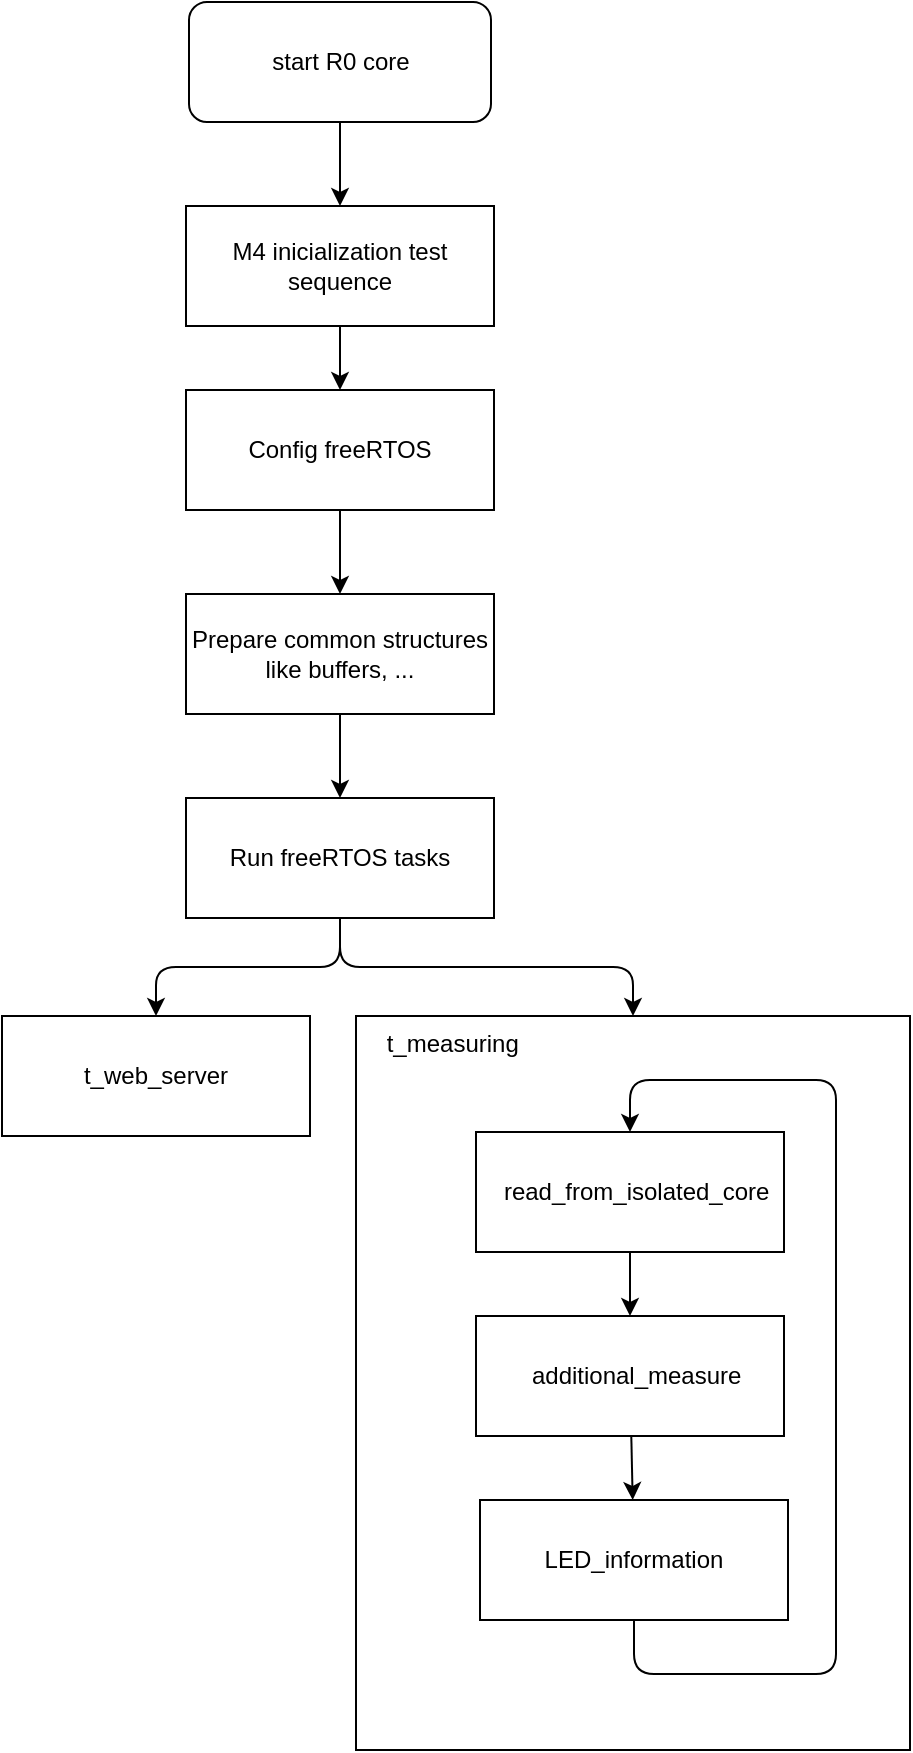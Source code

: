 <mxfile scale="3" border="0">
    <diagram id="LzTGRrPrDBO6Tm46XuKC" name="Page-1">
        <mxGraphModel dx="4593" dy="2339" grid="0" gridSize="10" guides="1" tooltips="1" connect="1" arrows="1" fold="1" page="0" pageScale="1" pageWidth="1600" pageHeight="1200" math="0" shadow="0">
            <root>
                <mxCell id="0"/>
                <mxCell id="1" parent="0"/>
                <mxCell id="289" value="&lt;span style=&quot;color: rgb(0, 0, 0);&quot;&gt;&amp;nbsp;&amp;nbsp;&lt;/span&gt;&lt;span style=&quot;color: rgb(0, 0, 0);&quot;&gt;&amp;nbsp; t_measuring&lt;/span&gt;" style="rounded=0;whiteSpace=wrap;html=1;align=left;verticalAlign=top;" parent="1" vertex="1">
                    <mxGeometry x="-3017" y="-691" width="277" height="367" as="geometry"/>
                </mxCell>
                <mxCell id="297" style="edgeStyle=orthogonalEdgeStyle;html=1;exitX=0.5;exitY=1;exitDx=0;exitDy=0;entryX=0.5;entryY=0;entryDx=0;entryDy=0;" parent="1" source="231" target="290" edge="1">
                    <mxGeometry relative="1" as="geometry">
                        <Array as="points">
                            <mxPoint x="-2878" y="-362"/>
                            <mxPoint x="-2777" y="-362"/>
                            <mxPoint x="-2777" y="-659"/>
                            <mxPoint x="-2880" y="-659"/>
                        </Array>
                    </mxGeometry>
                </mxCell>
                <mxCell id="231" value="LED_information" style="rounded=0;whiteSpace=wrap;html=1;" parent="1" vertex="1">
                    <mxGeometry x="-2955" y="-449" width="154" height="60" as="geometry"/>
                </mxCell>
                <mxCell id="254" style="edgeStyle=none;html=1;exitX=0.5;exitY=1;exitDx=0;exitDy=0;entryX=0.5;entryY=0;entryDx=0;entryDy=0;" parent="1" source="250" target="299" edge="1">
                    <mxGeometry relative="1" as="geometry"/>
                </mxCell>
                <mxCell id="250" value="start R0 core" style="rounded=1;whiteSpace=wrap;html=1;" parent="1" vertex="1">
                    <mxGeometry x="-3100.5" y="-1198" width="151" height="60" as="geometry"/>
                </mxCell>
                <mxCell id="255" style="edgeStyle=none;html=1;exitX=0.5;exitY=1;exitDx=0;exitDy=0;" parent="1" source="251" target="253" edge="1">
                    <mxGeometry relative="1" as="geometry"/>
                </mxCell>
                <mxCell id="251" value="Config freeRTOS" style="rounded=0;whiteSpace=wrap;html=1;" parent="1" vertex="1">
                    <mxGeometry x="-3102" y="-1004" width="154" height="60" as="geometry"/>
                </mxCell>
                <mxCell id="291" style="edgeStyle=orthogonalEdgeStyle;html=1;exitX=0.5;exitY=1;exitDx=0;exitDy=0;entryX=0.5;entryY=0;entryDx=0;entryDy=0;" parent="1" source="252" target="288" edge="1">
                    <mxGeometry relative="1" as="geometry"/>
                </mxCell>
                <mxCell id="292" style="edgeStyle=orthogonalEdgeStyle;html=1;exitX=0.5;exitY=1;exitDx=0;exitDy=0;entryX=0.5;entryY=0;entryDx=0;entryDy=0;" parent="1" source="252" target="289" edge="1">
                    <mxGeometry relative="1" as="geometry"/>
                </mxCell>
                <mxCell id="252" value="Run freeRTOS tasks" style="rounded=0;whiteSpace=wrap;html=1;" parent="1" vertex="1">
                    <mxGeometry x="-3102" y="-800" width="154" height="60" as="geometry"/>
                </mxCell>
                <mxCell id="256" style="edgeStyle=none;html=1;exitX=0.5;exitY=1;exitDx=0;exitDy=0;" parent="1" source="253" target="252" edge="1">
                    <mxGeometry relative="1" as="geometry"/>
                </mxCell>
                <mxCell id="253" value="Prepare common structures&lt;div&gt;like buffers, ...&lt;/div&gt;" style="rounded=0;whiteSpace=wrap;html=1;" parent="1" vertex="1">
                    <mxGeometry x="-3102" y="-902" width="154" height="60" as="geometry"/>
                </mxCell>
                <mxCell id="288" value="t_web_server" style="rounded=0;whiteSpace=wrap;html=1;" parent="1" vertex="1">
                    <mxGeometry x="-3194" y="-691" width="154" height="60" as="geometry"/>
                </mxCell>
                <mxCell id="295" style="edgeStyle=none;html=1;" parent="1" source="290" target="294" edge="1">
                    <mxGeometry relative="1" as="geometry"/>
                </mxCell>
                <mxCell id="290" value="&lt;span style=&quot;color: rgb(0, 0, 0); text-align: left;&quot;&gt;&amp;nbsp; read_from_isolated_core&lt;/span&gt;" style="rounded=0;whiteSpace=wrap;html=1;" parent="1" vertex="1">
                    <mxGeometry x="-2957" y="-633" width="154" height="60" as="geometry"/>
                </mxCell>
                <mxCell id="296" style="edgeStyle=none;html=1;" parent="1" source="294" target="231" edge="1">
                    <mxGeometry relative="1" as="geometry"/>
                </mxCell>
                <mxCell id="294" value="&lt;span style=&quot;color: rgb(0, 0, 0); text-align: left;&quot;&gt;&amp;nbsp; additional_measure&lt;/span&gt;" style="rounded=0;whiteSpace=wrap;html=1;" parent="1" vertex="1">
                    <mxGeometry x="-2957" y="-541" width="154" height="60" as="geometry"/>
                </mxCell>
                <mxCell id="300" style="edgeStyle=none;html=1;exitX=0.5;exitY=1;exitDx=0;exitDy=0;" edge="1" parent="1" source="299" target="251">
                    <mxGeometry relative="1" as="geometry"/>
                </mxCell>
                <mxCell id="299" value="M4 inicialization test sequence" style="rounded=0;whiteSpace=wrap;html=1;" vertex="1" parent="1">
                    <mxGeometry x="-3102" y="-1096" width="154" height="60" as="geometry"/>
                </mxCell>
            </root>
        </mxGraphModel>
    </diagram>
</mxfile>